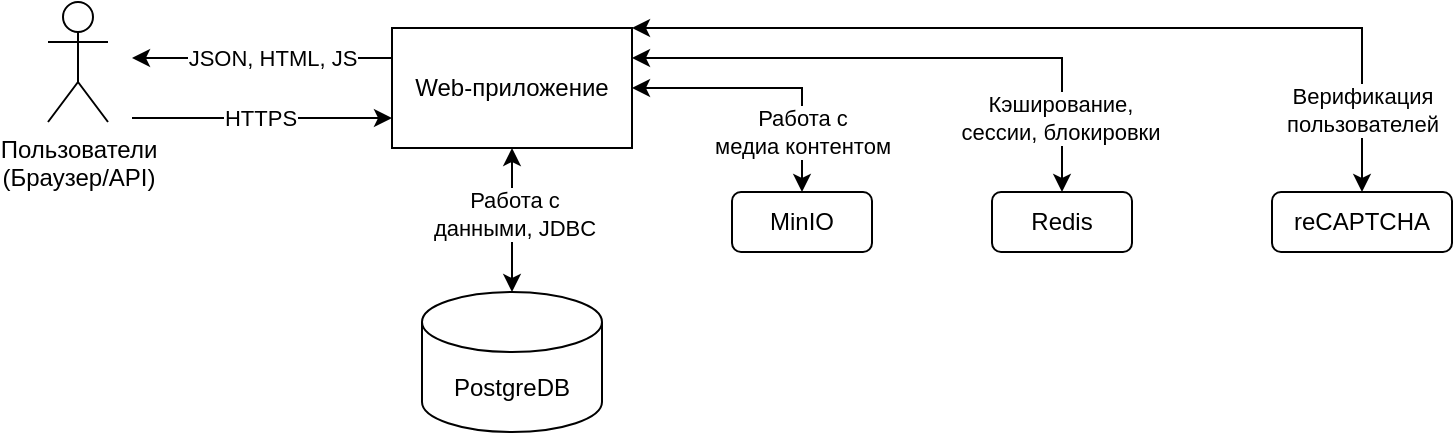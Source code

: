 <mxfile version="27.0.3" pages="4">
  <diagram name="Страница — 1" id="5P1qRvgyDoXIfevTEuYY">
    <mxGraphModel dx="828" dy="463" grid="0" gridSize="10" guides="1" tooltips="1" connect="1" arrows="1" fold="1" page="1" pageScale="1" pageWidth="827" pageHeight="1169" math="0" shadow="0">
      <root>
        <mxCell id="0" />
        <mxCell id="1" parent="0" />
        <mxCell id="WgTW5zm9MgnJAbuBJL16-1" value="Пользователи&lt;div&gt;(Браузер/API)&lt;/div&gt;" style="shape=umlActor;verticalLabelPosition=bottom;verticalAlign=top;html=1;outlineConnect=0;" parent="1" vertex="1">
          <mxGeometry x="28" y="2" width="30" height="60" as="geometry" />
        </mxCell>
        <mxCell id="WgTW5zm9MgnJAbuBJL16-3" style="edgeStyle=orthogonalEdgeStyle;rounded=0;orthogonalLoop=1;jettySize=auto;html=1;exitX=0;exitY=0.25;exitDx=0;exitDy=0;" parent="1" source="WgTW5zm9MgnJAbuBJL16-2" edge="1">
          <mxGeometry relative="1" as="geometry">
            <mxPoint x="70" y="30" as="targetPoint" />
          </mxGeometry>
        </mxCell>
        <mxCell id="WgTW5zm9MgnJAbuBJL16-5" value="JSON, HTML, JS" style="edgeLabel;html=1;align=center;verticalAlign=middle;resizable=0;points=[];" parent="WgTW5zm9MgnJAbuBJL16-3" vertex="1" connectable="0">
          <mxGeometry x="0.036" y="-2" relative="1" as="geometry">
            <mxPoint x="7" y="1" as="offset" />
          </mxGeometry>
        </mxCell>
        <mxCell id="WgTW5zm9MgnJAbuBJL16-4" style="edgeStyle=orthogonalEdgeStyle;rounded=0;orthogonalLoop=1;jettySize=auto;html=1;exitX=0;exitY=0.75;exitDx=0;exitDy=0;endArrow=none;startFill=1;startArrow=classic;" parent="1" source="WgTW5zm9MgnJAbuBJL16-2" edge="1">
          <mxGeometry relative="1" as="geometry">
            <mxPoint x="70" y="60" as="targetPoint" />
          </mxGeometry>
        </mxCell>
        <mxCell id="WgTW5zm9MgnJAbuBJL16-6" value="HTTPS" style="edgeLabel;html=1;align=center;verticalAlign=middle;resizable=0;points=[];" parent="WgTW5zm9MgnJAbuBJL16-4" vertex="1" connectable="0">
          <mxGeometry x="-0.045" y="1" relative="1" as="geometry">
            <mxPoint x="-4" y="-1" as="offset" />
          </mxGeometry>
        </mxCell>
        <mxCell id="WgTW5zm9MgnJAbuBJL16-11" style="edgeStyle=orthogonalEdgeStyle;rounded=0;orthogonalLoop=1;jettySize=auto;html=1;exitX=1;exitY=0.5;exitDx=0;exitDy=0;entryX=0.5;entryY=0;entryDx=0;entryDy=0;startArrow=classic;startFill=1;" parent="1" source="WgTW5zm9MgnJAbuBJL16-2" target="WgTW5zm9MgnJAbuBJL16-10" edge="1">
          <mxGeometry relative="1" as="geometry" />
        </mxCell>
        <mxCell id="WgTW5zm9MgnJAbuBJL16-12" value="Работа с&lt;div&gt;медиа контентом&lt;/div&gt;" style="edgeLabel;html=1;align=center;verticalAlign=middle;resizable=0;points=[];" parent="WgTW5zm9MgnJAbuBJL16-11" vertex="1" connectable="0">
          <mxGeometry x="0.312" relative="1" as="geometry">
            <mxPoint y="17" as="offset" />
          </mxGeometry>
        </mxCell>
        <mxCell id="WgTW5zm9MgnJAbuBJL16-14" style="edgeStyle=orthogonalEdgeStyle;rounded=0;orthogonalLoop=1;jettySize=auto;html=1;exitX=1;exitY=0.25;exitDx=0;exitDy=0;entryX=0.5;entryY=0;entryDx=0;entryDy=0;startArrow=classic;startFill=1;" parent="1" source="WgTW5zm9MgnJAbuBJL16-2" target="WgTW5zm9MgnJAbuBJL16-13" edge="1">
          <mxGeometry relative="1" as="geometry" />
        </mxCell>
        <mxCell id="WgTW5zm9MgnJAbuBJL16-17" value="Кэширование,&lt;div&gt;сессии, блокировки&lt;/div&gt;" style="edgeLabel;html=1;align=center;verticalAlign=middle;resizable=0;points=[];" parent="WgTW5zm9MgnJAbuBJL16-14" vertex="1" connectable="0">
          <mxGeometry x="0.734" y="-1" relative="1" as="geometry">
            <mxPoint as="offset" />
          </mxGeometry>
        </mxCell>
        <mxCell id="WgTW5zm9MgnJAbuBJL16-18" style="edgeStyle=orthogonalEdgeStyle;rounded=0;orthogonalLoop=1;jettySize=auto;html=1;exitX=1;exitY=0;exitDx=0;exitDy=0;entryX=0.5;entryY=0;entryDx=0;entryDy=0;startArrow=classic;startFill=1;" parent="1" source="WgTW5zm9MgnJAbuBJL16-2" target="WgTW5zm9MgnJAbuBJL16-16" edge="1">
          <mxGeometry relative="1" as="geometry">
            <Array as="points">
              <mxPoint x="685" y="15" />
            </Array>
          </mxGeometry>
        </mxCell>
        <mxCell id="WgTW5zm9MgnJAbuBJL16-19" value="Верификация&lt;div&gt;пользователей&lt;/div&gt;" style="edgeLabel;html=1;align=center;verticalAlign=middle;resizable=0;points=[];" parent="WgTW5zm9MgnJAbuBJL16-18" vertex="1" connectable="0">
          <mxGeometry x="0.817" relative="1" as="geometry">
            <mxPoint as="offset" />
          </mxGeometry>
        </mxCell>
        <mxCell id="WgTW5zm9MgnJAbuBJL16-2" value="Web-приложение" style="rounded=0;whiteSpace=wrap;html=1;" parent="1" vertex="1">
          <mxGeometry x="200" y="15" width="120" height="60" as="geometry" />
        </mxCell>
        <mxCell id="WgTW5zm9MgnJAbuBJL16-7" value="PostgreDB" style="shape=cylinder3;whiteSpace=wrap;html=1;boundedLbl=1;backgroundOutline=1;size=15;" parent="1" vertex="1">
          <mxGeometry x="215" y="147" width="90" height="70" as="geometry" />
        </mxCell>
        <mxCell id="WgTW5zm9MgnJAbuBJL16-8" style="edgeStyle=orthogonalEdgeStyle;rounded=0;orthogonalLoop=1;jettySize=auto;html=1;exitX=0.5;exitY=1;exitDx=0;exitDy=0;entryX=0.5;entryY=0;entryDx=0;entryDy=0;entryPerimeter=0;startArrow=classic;startFill=1;" parent="1" source="WgTW5zm9MgnJAbuBJL16-2" target="WgTW5zm9MgnJAbuBJL16-7" edge="1">
          <mxGeometry relative="1" as="geometry" />
        </mxCell>
        <mxCell id="WgTW5zm9MgnJAbuBJL16-9" value="Работа с&lt;div&gt;данными, JDBC&lt;/div&gt;" style="edgeLabel;html=1;align=center;verticalAlign=middle;resizable=0;points=[];" parent="WgTW5zm9MgnJAbuBJL16-8" vertex="1" connectable="0">
          <mxGeometry x="-0.267" y="1" relative="1" as="geometry">
            <mxPoint y="6" as="offset" />
          </mxGeometry>
        </mxCell>
        <mxCell id="WgTW5zm9MgnJAbuBJL16-10" value="MinIO" style="rounded=1;whiteSpace=wrap;html=1;" parent="1" vertex="1">
          <mxGeometry x="370" y="97" width="70" height="30" as="geometry" />
        </mxCell>
        <mxCell id="WgTW5zm9MgnJAbuBJL16-13" value="Redis" style="rounded=1;whiteSpace=wrap;html=1;" parent="1" vertex="1">
          <mxGeometry x="500" y="97" width="70" height="30" as="geometry" />
        </mxCell>
        <mxCell id="WgTW5zm9MgnJAbuBJL16-16" value="reCAPTCHA" style="rounded=1;whiteSpace=wrap;html=1;" parent="1" vertex="1">
          <mxGeometry x="640" y="97" width="90" height="30" as="geometry" />
        </mxCell>
      </root>
    </mxGraphModel>
  </diagram>
  <diagram id="cRaDb5Ii0rwJmd7k9-pj" name="Диаграмма приложения и пользователя">
    <mxGraphModel dx="828" dy="463" grid="1" gridSize="10" guides="1" tooltips="1" connect="1" arrows="1" fold="1" page="1" pageScale="1" pageWidth="827" pageHeight="1169" math="0" shadow="0">
      <root>
        <mxCell id="0" />
        <mxCell id="1" parent="0" />
        <mxCell id="7GrOkxHgQCMTbT6TH4Ya-15" style="edgeStyle=orthogonalEdgeStyle;rounded=0;orthogonalLoop=1;jettySize=auto;html=1;exitX=1;exitY=0.5;exitDx=0;exitDy=0;entryX=0;entryY=0.5;entryDx=0;entryDy=0;" edge="1" parent="1" source="7GrOkxHgQCMTbT6TH4Ya-1" target="7GrOkxHgQCMTbT6TH4Ya-10">
          <mxGeometry relative="1" as="geometry" />
        </mxCell>
        <mxCell id="7GrOkxHgQCMTbT6TH4Ya-19" style="edgeStyle=orthogonalEdgeStyle;rounded=0;orthogonalLoop=1;jettySize=auto;html=1;exitX=0.5;exitY=1;exitDx=0;exitDy=0;entryX=0.5;entryY=0;entryDx=0;entryDy=0;" edge="1" parent="1" source="7GrOkxHgQCMTbT6TH4Ya-1" target="7GrOkxHgQCMTbT6TH4Ya-7">
          <mxGeometry relative="1" as="geometry" />
        </mxCell>
        <mxCell id="7GrOkxHgQCMTbT6TH4Ya-34" value="Фильтрация&lt;div&gt;запросов&lt;/div&gt;" style="edgeLabel;html=1;align=center;verticalAlign=middle;resizable=0;points=[];" vertex="1" connectable="0" parent="7GrOkxHgQCMTbT6TH4Ya-19">
          <mxGeometry x="0.033" y="2" relative="1" as="geometry">
            <mxPoint as="offset" />
          </mxGeometry>
        </mxCell>
        <mxCell id="7GrOkxHgQCMTbT6TH4Ya-37" style="edgeStyle=orthogonalEdgeStyle;rounded=0;orthogonalLoop=1;jettySize=auto;html=1;exitX=0.5;exitY=0;exitDx=0;exitDy=0;entryX=0.5;entryY=1;entryDx=0;entryDy=0;startArrow=classic;startFill=1;" edge="1" parent="1" source="7GrOkxHgQCMTbT6TH4Ya-1" target="7GrOkxHgQCMTbT6TH4Ya-5">
          <mxGeometry relative="1" as="geometry" />
        </mxCell>
        <mxCell id="7GrOkxHgQCMTbT6TH4Ya-38" value="Ограничения&lt;div&gt;на запросы&lt;/div&gt;" style="edgeLabel;html=1;align=center;verticalAlign=middle;resizable=0;points=[];" vertex="1" connectable="0" parent="7GrOkxHgQCMTbT6TH4Ya-37">
          <mxGeometry x="-0.086" y="-1" relative="1" as="geometry">
            <mxPoint y="-5" as="offset" />
          </mxGeometry>
        </mxCell>
        <mxCell id="7GrOkxHgQCMTbT6TH4Ya-43" style="edgeStyle=orthogonalEdgeStyle;rounded=0;orthogonalLoop=1;jettySize=auto;html=1;exitX=1;exitY=0.25;exitDx=0;exitDy=0;entryX=1;entryY=0.5;entryDx=0;entryDy=0;" edge="1" parent="1" source="7GrOkxHgQCMTbT6TH4Ya-1" target="7GrOkxHgQCMTbT6TH4Ya-3">
          <mxGeometry relative="1" as="geometry">
            <Array as="points">
              <mxPoint x="260" y="218" />
              <mxPoint x="260" y="75" />
            </Array>
          </mxGeometry>
        </mxCell>
        <mxCell id="7GrOkxHgQCMTbT6TH4Ya-44" value="Управление&lt;div&gt;сессией&lt;/div&gt;" style="edgeLabel;html=1;align=center;verticalAlign=middle;resizable=0;points=[];" vertex="1" connectable="0" parent="7GrOkxHgQCMTbT6TH4Ya-43">
          <mxGeometry x="-0.061" y="-1" relative="1" as="geometry">
            <mxPoint as="offset" />
          </mxGeometry>
        </mxCell>
        <mxCell id="7GrOkxHgQCMTbT6TH4Ya-1" value="Security Layer" style="rounded=0;whiteSpace=wrap;html=1;" vertex="1" parent="1">
          <mxGeometry x="100" y="210" width="120" height="30" as="geometry" />
        </mxCell>
        <mxCell id="7GrOkxHgQCMTbT6TH4Ya-45" style="edgeStyle=orthogonalEdgeStyle;rounded=0;orthogonalLoop=1;jettySize=auto;html=1;exitX=0;exitY=0.5;exitDx=0;exitDy=0;entryX=0;entryY=0.5;entryDx=0;entryDy=0;" edge="1" parent="1" source="7GrOkxHgQCMTbT6TH4Ya-3" target="7GrOkxHgQCMTbT6TH4Ya-7">
          <mxGeometry relative="1" as="geometry">
            <Array as="points">
              <mxPoint x="30" y="75" />
              <mxPoint x="30" y="373" />
            </Array>
          </mxGeometry>
        </mxCell>
        <mxCell id="7GrOkxHgQCMTbT6TH4Ya-46" value="JSON" style="edgeLabel;html=1;align=center;verticalAlign=middle;resizable=0;points=[];" vertex="1" connectable="0" parent="7GrOkxHgQCMTbT6TH4Ya-45">
          <mxGeometry x="-0.82" relative="1" as="geometry">
            <mxPoint x="3" as="offset" />
          </mxGeometry>
        </mxCell>
        <mxCell id="7GrOkxHgQCMTbT6TH4Ya-3" value="Клиент" style="rounded=0;whiteSpace=wrap;html=1;" vertex="1" parent="1">
          <mxGeometry x="100" y="60" width="120" height="30" as="geometry" />
        </mxCell>
        <mxCell id="7GrOkxHgQCMTbT6TH4Ya-5" value="Redis" style="rounded=1;whiteSpace=wrap;html=1;" vertex="1" parent="1">
          <mxGeometry x="100" y="110" width="120" height="30" as="geometry" />
        </mxCell>
        <mxCell id="7GrOkxHgQCMTbT6TH4Ya-22" style="edgeStyle=orthogonalEdgeStyle;rounded=0;orthogonalLoop=1;jettySize=auto;html=1;exitX=1;exitY=0.5;exitDx=0;exitDy=0;entryX=0;entryY=0.5;entryDx=0;entryDy=0;" edge="1" parent="1" source="7GrOkxHgQCMTbT6TH4Ya-7" target="7GrOkxHgQCMTbT6TH4Ya-9">
          <mxGeometry relative="1" as="geometry" />
        </mxCell>
        <mxCell id="7GrOkxHgQCMTbT6TH4Ya-28" value="Обработка форм" style="edgeLabel;html=1;align=center;verticalAlign=middle;resizable=0;points=[];" vertex="1" connectable="0" parent="7GrOkxHgQCMTbT6TH4Ya-22">
          <mxGeometry x="-0.128" y="-2" relative="1" as="geometry">
            <mxPoint y="-1" as="offset" />
          </mxGeometry>
        </mxCell>
        <mxCell id="7GrOkxHgQCMTbT6TH4Ya-7" value="API Gateway" style="rounded=0;whiteSpace=wrap;html=1;" vertex="1" parent="1">
          <mxGeometry x="100" y="360" width="120" height="25" as="geometry" />
        </mxCell>
        <mxCell id="7GrOkxHgQCMTbT6TH4Ya-8" value="PostgreDB" style="shape=cylinder3;whiteSpace=wrap;html=1;boundedLbl=1;backgroundOutline=1;size=15;" vertex="1" parent="1">
          <mxGeometry x="330" y="280" width="90" height="60" as="geometry" />
        </mxCell>
        <mxCell id="7GrOkxHgQCMTbT6TH4Ya-23" style="edgeStyle=orthogonalEdgeStyle;rounded=0;orthogonalLoop=1;jettySize=auto;html=1;exitX=0.75;exitY=0;exitDx=0;exitDy=0;entryX=0.75;entryY=1;entryDx=0;entryDy=0;" edge="1" parent="1" source="7GrOkxHgQCMTbT6TH4Ya-9" target="7GrOkxHgQCMTbT6TH4Ya-10">
          <mxGeometry relative="1" as="geometry">
            <Array as="points">
              <mxPoint x="520" y="240" />
            </Array>
          </mxGeometry>
        </mxCell>
        <mxCell id="7GrOkxHgQCMTbT6TH4Ya-9" value="Spring MVC" style="rounded=0;whiteSpace=wrap;html=1;" vertex="1" parent="1">
          <mxGeometry x="430" y="360" width="120" height="25" as="geometry" />
        </mxCell>
        <mxCell id="7GrOkxHgQCMTbT6TH4Ya-10" value="Сервисы" style="rounded=0;whiteSpace=wrap;html=1;" vertex="1" parent="1">
          <mxGeometry x="430" y="210" width="120" height="30" as="geometry" />
        </mxCell>
        <mxCell id="7GrOkxHgQCMTbT6TH4Ya-18" style="edgeStyle=orthogonalEdgeStyle;rounded=0;orthogonalLoop=1;jettySize=auto;html=1;exitX=1;exitY=0.75;exitDx=0;exitDy=0;entryX=0;entryY=0.5;entryDx=0;entryDy=0;entryPerimeter=0;" edge="1" parent="1" source="7GrOkxHgQCMTbT6TH4Ya-1" target="7GrOkxHgQCMTbT6TH4Ya-8">
          <mxGeometry relative="1" as="geometry">
            <Array as="points">
              <mxPoint x="280" y="233" />
              <mxPoint x="280" y="310" />
            </Array>
          </mxGeometry>
        </mxCell>
        <mxCell id="7GrOkxHgQCMTbT6TH4Ya-39" value="&lt;div&gt;Снижение нагрузки&lt;/div&gt;&lt;div&gt;на БД&lt;/div&gt;" style="edgeLabel;html=1;align=center;verticalAlign=middle;resizable=0;points=[];" vertex="1" connectable="0" parent="7GrOkxHgQCMTbT6TH4Ya-18">
          <mxGeometry x="0.019" y="-1" relative="1" as="geometry">
            <mxPoint as="offset" />
          </mxGeometry>
        </mxCell>
        <mxCell id="7GrOkxHgQCMTbT6TH4Ya-30" style="edgeStyle=orthogonalEdgeStyle;rounded=0;orthogonalLoop=1;jettySize=auto;html=1;exitX=0.25;exitY=1;exitDx=0;exitDy=0;entryX=1;entryY=0.5;entryDx=0;entryDy=0;entryPerimeter=0;" edge="1" parent="1" source="7GrOkxHgQCMTbT6TH4Ya-10" target="7GrOkxHgQCMTbT6TH4Ya-8">
          <mxGeometry relative="1" as="geometry">
            <Array as="points">
              <mxPoint x="465" y="240" />
              <mxPoint x="465" y="310" />
            </Array>
          </mxGeometry>
        </mxCell>
        <mxCell id="7GrOkxHgQCMTbT6TH4Ya-31" value="Хранение данных" style="edgeLabel;html=1;align=center;verticalAlign=middle;resizable=0;points=[];" vertex="1" connectable="0" parent="7GrOkxHgQCMTbT6TH4Ya-30">
          <mxGeometry x="-0.244" y="-1" relative="1" as="geometry">
            <mxPoint y="-10" as="offset" />
          </mxGeometry>
        </mxCell>
        <mxCell id="7GrOkxHgQCMTbT6TH4Ya-40" style="edgeStyle=orthogonalEdgeStyle;rounded=0;orthogonalLoop=1;jettySize=auto;html=1;exitX=0;exitY=0.5;exitDx=0;exitDy=0;entryX=0;entryY=0;entryDx=0;entryDy=37.5;entryPerimeter=0;" edge="1" parent="1" source="7GrOkxHgQCMTbT6TH4Ya-5" target="7GrOkxHgQCMTbT6TH4Ya-8">
          <mxGeometry relative="1" as="geometry">
            <Array as="points">
              <mxPoint x="70" y="125" />
              <mxPoint x="70" y="318" />
            </Array>
          </mxGeometry>
        </mxCell>
        <mxCell id="7GrOkxHgQCMTbT6TH4Ya-41" value="Снижение&lt;div&gt;нагрузки&lt;/div&gt;" style="edgeLabel;html=1;align=center;verticalAlign=middle;resizable=0;points=[];" vertex="1" connectable="0" parent="7GrOkxHgQCMTbT6TH4Ya-40">
          <mxGeometry x="-0.553" y="-1" relative="1" as="geometry">
            <mxPoint x="2" y="78" as="offset" />
          </mxGeometry>
        </mxCell>
        <mxCell id="7GrOkxHgQCMTbT6TH4Ya-48" style="edgeStyle=orthogonalEdgeStyle;rounded=0;orthogonalLoop=1;jettySize=auto;html=1;exitX=0.5;exitY=0.5;exitDx=0;exitDy=0;exitPerimeter=0;entryX=0.5;entryY=0;entryDx=0;entryDy=0;" edge="1" parent="1" source="7GrOkxHgQCMTbT6TH4Ya-47" target="7GrOkxHgQCMTbT6TH4Ya-3">
          <mxGeometry relative="1" as="geometry" />
        </mxCell>
        <mxCell id="7GrOkxHgQCMTbT6TH4Ya-47" value="Пользователь" style="shape=umlActor;verticalLabelPosition=bottom;verticalAlign=top;html=1;outlineConnect=0;" vertex="1" parent="1">
          <mxGeometry x="340" y="10" width="30" height="60" as="geometry" />
        </mxCell>
      </root>
    </mxGraphModel>
  </diagram>
  <diagram id="4Hve6DDmWXGval2HiAeq" name="RateLimiting">
    <mxGraphModel dx="994" dy="556" grid="1" gridSize="10" guides="1" tooltips="1" connect="1" arrows="1" fold="1" page="1" pageScale="1" pageWidth="827" pageHeight="1169" math="0" shadow="0">
      <root>
        <mxCell id="0" />
        <mxCell id="1" parent="0" />
        <mxCell id="3KqS9HxBUyrI-C9MbYf8-15" value="" style="shape=umlLifeline;perimeter=lifelinePerimeter;whiteSpace=wrap;html=1;container=1;dropTarget=0;collapsible=0;recursiveResize=0;outlineConnect=0;portConstraint=eastwest;newEdgeStyle={&quot;curved&quot;:0,&quot;rounded&quot;:0};participant=umlActor;" vertex="1" parent="1">
          <mxGeometry x="10" y="10" width="20" height="560" as="geometry" />
        </mxCell>
        <mxCell id="3KqS9HxBUyrI-C9MbYf8-16" value="RateLimitFilter" style="shape=umlLifeline;perimeter=lifelinePerimeter;whiteSpace=wrap;html=1;container=1;dropTarget=0;collapsible=0;recursiveResize=0;outlineConnect=0;portConstraint=eastwest;newEdgeStyle={&quot;curved&quot;:0,&quot;rounded&quot;:0};" vertex="1" parent="1">
          <mxGeometry x="160" y="10" width="100" height="560" as="geometry" />
        </mxCell>
        <mxCell id="3KqS9HxBUyrI-C9MbYf8-17" value="RateLimiter" style="shape=umlLifeline;perimeter=lifelinePerimeter;whiteSpace=wrap;html=1;container=1;dropTarget=0;collapsible=0;recursiveResize=0;outlineConnect=0;portConstraint=eastwest;newEdgeStyle={&quot;curved&quot;:0,&quot;rounded&quot;:0};" vertex="1" parent="1">
          <mxGeometry x="380" y="10" width="100" height="560" as="geometry" />
        </mxCell>
        <mxCell id="3KqS9HxBUyrI-C9MbYf8-18" value="Redis" style="shape=umlLifeline;perimeter=lifelinePerimeter;whiteSpace=wrap;html=1;container=1;dropTarget=0;collapsible=0;recursiveResize=0;outlineConnect=0;portConstraint=eastwest;newEdgeStyle={&quot;curved&quot;:0,&quot;rounded&quot;:0};" vertex="1" parent="1">
          <mxGeometry x="600" y="10" width="100" height="560" as="geometry" />
        </mxCell>
        <mxCell id="3KqS9HxBUyrI-C9MbYf8-19" value="SecurityProperties" style="shape=umlLifeline;perimeter=lifelinePerimeter;whiteSpace=wrap;html=1;container=1;dropTarget=0;collapsible=0;recursiveResize=0;outlineConnect=0;portConstraint=eastwest;newEdgeStyle={&quot;curved&quot;:0,&quot;rounded&quot;:0};" vertex="1" parent="1">
          <mxGeometry x="820" y="10" width="110" height="560" as="geometry" />
        </mxCell>
        <mxCell id="3KqS9HxBUyrI-C9MbYf8-20" value="GET /data" style="html=1;verticalAlign=bottom;endArrow=block;curved=0;rounded=0;" edge="1" parent="1" target="3KqS9HxBUyrI-C9MbYf8-16">
          <mxGeometry width="80" relative="1" as="geometry">
            <mxPoint x="20" y="140" as="sourcePoint" />
            <mxPoint x="209.5" y="140" as="targetPoint" />
          </mxGeometry>
        </mxCell>
        <mxCell id="3KqS9HxBUyrI-C9MbYf8-21" value="УСПЕШНЫЙ ЗАПРОС (200 ОК)" style="shape=umlFrame;whiteSpace=wrap;html=1;pointerEvents=0;width=230;height=30;" vertex="1" parent="1">
          <mxGeometry y="70" width="930" height="240" as="geometry" />
        </mxCell>
        <mxCell id="3KqS9HxBUyrI-C9MbYf8-22" value="Получить лимит для /data" style="html=1;verticalAlign=bottom;endArrow=block;curved=0;rounded=0;" edge="1" parent="1">
          <mxGeometry width="80" relative="1" as="geometry">
            <mxPoint x="210" y="159.5" as="sourcePoint" />
            <mxPoint x="874.5" y="159.5" as="targetPoint" />
          </mxGeometry>
        </mxCell>
        <mxCell id="3KqS9HxBUyrI-C9MbYf8-23" value="{duration: 1m, max: 100}" style="html=1;verticalAlign=bottom;endArrow=open;dashed=1;endSize=8;curved=0;rounded=0;" edge="1" parent="1">
          <mxGeometry relative="1" as="geometry">
            <mxPoint x="870" y="180" as="sourcePoint" />
            <mxPoint x="209.5" y="180" as="targetPoint" />
          </mxGeometry>
        </mxCell>
        <mxCell id="3KqS9HxBUyrI-C9MbYf8-24" value="isAllowed{localhost/data, 100, 1m}" style="html=1;verticalAlign=bottom;endArrow=block;curved=0;rounded=0;" edge="1" parent="1" target="3KqS9HxBUyrI-C9MbYf8-17">
          <mxGeometry width="80" relative="1" as="geometry">
            <mxPoint x="210" y="200" as="sourcePoint" />
            <mxPoint x="400" y="200" as="targetPoint" />
          </mxGeometry>
        </mxCell>
        <mxCell id="3KqS9HxBUyrI-C9MbYf8-25" value="INCR &quot;localhost/data&quot;" style="html=1;verticalAlign=bottom;endArrow=block;curved=0;rounded=0;" edge="1" parent="1">
          <mxGeometry width="80" relative="1" as="geometry">
            <mxPoint x="430" y="220" as="sourcePoint" />
            <mxPoint x="650" y="220" as="targetPoint" />
            <mxPoint as="offset" />
          </mxGeometry>
        </mxCell>
        <mxCell id="3KqS9HxBUyrI-C9MbYf8-26" value="Новый счетчик" style="html=1;verticalAlign=bottom;endArrow=open;dashed=1;endSize=8;curved=0;rounded=0;" edge="1" parent="1">
          <mxGeometry relative="1" as="geometry">
            <mxPoint x="650" y="240" as="sourcePoint" />
            <mxPoint x="430" y="240" as="targetPoint" />
          </mxGeometry>
        </mxCell>
        <mxCell id="3KqS9HxBUyrI-C9MbYf8-27" value="EXPIRE localhost, 60s" style="html=1;verticalAlign=bottom;endArrow=block;curved=0;rounded=0;" edge="1" parent="1">
          <mxGeometry width="80" relative="1" as="geometry">
            <mxPoint x="430" y="260" as="sourcePoint" />
            <mxPoint x="650" y="260" as="targetPoint" />
            <mxPoint as="offset" />
          </mxGeometry>
        </mxCell>
        <mxCell id="3KqS9HxBUyrI-C9MbYf8-28" value="true" style="html=1;verticalAlign=bottom;endArrow=open;dashed=1;endSize=8;curved=0;rounded=0;" edge="1" parent="1">
          <mxGeometry relative="1" as="geometry">
            <mxPoint x="430" y="280" as="sourcePoint" />
            <mxPoint x="210" y="280" as="targetPoint" />
          </mxGeometry>
        </mxCell>
        <mxCell id="3KqS9HxBUyrI-C9MbYf8-29" value="200 ОК" style="html=1;verticalAlign=bottom;endArrow=block;curved=0;rounded=0;" edge="1" parent="1">
          <mxGeometry width="80" relative="1" as="geometry">
            <mxPoint x="209.5" y="300" as="sourcePoint" />
            <mxPoint x="19.5" y="300" as="targetPoint" />
          </mxGeometry>
        </mxCell>
        <mxCell id="3KqS9HxBUyrI-C9MbYf8-30" value="БЛОКИРОВКА (429 TO MANY REQUEST)" style="shape=umlFrame;whiteSpace=wrap;html=1;pointerEvents=0;width=280;height=30;" vertex="1" parent="1">
          <mxGeometry y="330" width="930" height="220" as="geometry" />
        </mxCell>
        <mxCell id="3KqS9HxBUyrI-C9MbYf8-31" value="GET /data (повторно)" style="html=1;verticalAlign=bottom;endArrow=block;curved=0;rounded=0;" edge="1" parent="1">
          <mxGeometry width="80" relative="1" as="geometry">
            <mxPoint x="20" y="394.5" as="sourcePoint" />
            <mxPoint x="210" y="394.5" as="targetPoint" />
          </mxGeometry>
        </mxCell>
        <mxCell id="3KqS9HxBUyrI-C9MbYf8-32" value="isAllowed{localhost/data, 100, 1m}" style="html=1;verticalAlign=bottom;endArrow=block;curved=0;rounded=0;" edge="1" parent="1">
          <mxGeometry width="80" relative="1" as="geometry">
            <mxPoint x="210" y="430" as="sourcePoint" />
            <mxPoint x="430" y="430" as="targetPoint" />
          </mxGeometry>
        </mxCell>
        <mxCell id="3KqS9HxBUyrI-C9MbYf8-33" value="INCR &quot;localhost/data&quot;" style="html=1;verticalAlign=bottom;endArrow=block;curved=0;rounded=0;" edge="1" parent="1">
          <mxGeometry width="80" relative="1" as="geometry">
            <mxPoint x="430" y="450" as="sourcePoint" />
            <mxPoint x="650" y="450" as="targetPoint" />
            <mxPoint as="offset" />
          </mxGeometry>
        </mxCell>
        <mxCell id="3KqS9HxBUyrI-C9MbYf8-34" value="101 превышение" style="html=1;verticalAlign=bottom;endArrow=open;dashed=1;endSize=8;curved=0;rounded=0;" edge="1" parent="1">
          <mxGeometry relative="1" as="geometry">
            <mxPoint x="650" y="470" as="sourcePoint" />
            <mxPoint x="430" y="470" as="targetPoint" />
          </mxGeometry>
        </mxCell>
        <mxCell id="3KqS9HxBUyrI-C9MbYf8-35" value="SET &quot;block: localhost&quot; &quot;exp 3600&quot; EXP 3600" style="html=1;verticalAlign=bottom;endArrow=block;curved=0;rounded=0;" edge="1" parent="1">
          <mxGeometry width="80" relative="1" as="geometry">
            <mxPoint x="430" y="490" as="sourcePoint" />
            <mxPoint x="650" y="490" as="targetPoint" />
            <mxPoint as="offset" />
          </mxGeometry>
        </mxCell>
        <mxCell id="3KqS9HxBUyrI-C9MbYf8-36" value="false" style="html=1;verticalAlign=bottom;endArrow=open;dashed=1;endSize=8;curved=0;rounded=0;" edge="1" parent="1">
          <mxGeometry relative="1" as="geometry">
            <mxPoint x="430" y="510" as="sourcePoint" />
            <mxPoint x="210" y="510" as="targetPoint" />
          </mxGeometry>
        </mxCell>
        <mxCell id="3KqS9HxBUyrI-C9MbYf8-37" value="429 TO MANY REQUEST" style="html=1;verticalAlign=bottom;endArrow=block;curved=0;rounded=0;" edge="1" parent="1">
          <mxGeometry width="80" relative="1" as="geometry">
            <mxPoint x="210" y="530" as="sourcePoint" />
            <mxPoint x="20" y="530" as="targetPoint" />
          </mxGeometry>
        </mxCell>
      </root>
    </mxGraphModel>
  </diagram>
  <diagram id="MiPKlWdQzNwy1GQSYWIZ" name="Аутентификация">
    <mxGraphModel dx="1821" dy="556" grid="1" gridSize="10" guides="1" tooltips="1" connect="1" arrows="1" fold="1" page="1" pageScale="1" pageWidth="827" pageHeight="1169" math="0" shadow="0">
      <root>
        <mxCell id="0" />
        <mxCell id="1" parent="0" />
        <mxCell id="tq59Mz6TkpNLEu8OOisE-1" value="Client" style="shape=umlLifeline;perimeter=lifelinePerimeter;whiteSpace=wrap;html=1;container=1;dropTarget=0;collapsible=0;recursiveResize=0;outlineConnect=0;portConstraint=eastwest;newEdgeStyle={&quot;curved&quot;:0,&quot;rounded&quot;:0};" vertex="1" parent="1">
          <mxGeometry x="-60" y="10" width="100" height="720" as="geometry" />
        </mxCell>
        <mxCell id="tq59Mz6TkpNLEu8OOisE-2" value="SecurityConfig" style="shape=umlLifeline;perimeter=lifelinePerimeter;whiteSpace=wrap;html=1;container=1;dropTarget=0;collapsible=0;recursiveResize=0;outlineConnect=0;portConstraint=eastwest;newEdgeStyle={&quot;curved&quot;:0,&quot;rounded&quot;:0};" vertex="1" parent="1">
          <mxGeometry x="200" y="10" width="110" height="720" as="geometry" />
        </mxCell>
        <mxCell id="tq59Mz6TkpNLEu8OOisE-3" value="TokenCookieAuth" style="shape=umlLifeline;perimeter=lifelinePerimeter;whiteSpace=wrap;html=1;container=1;dropTarget=0;collapsible=0;recursiveResize=0;outlineConnect=0;portConstraint=eastwest;newEdgeStyle={&quot;curved&quot;:0,&quot;rounded&quot;:0};" vertex="1" parent="1">
          <mxGeometry x="400" y="10" width="110" height="720" as="geometry" />
        </mxCell>
        <mxCell id="tq59Mz6TkpNLEu8OOisE-4" value="TokenValidationFilter" style="shape=umlLifeline;perimeter=lifelinePerimeter;whiteSpace=wrap;html=1;container=1;dropTarget=0;collapsible=0;recursiveResize=0;outlineConnect=0;portConstraint=eastwest;newEdgeStyle={&quot;curved&quot;:0,&quot;rounded&quot;:0};" vertex="1" parent="1">
          <mxGeometry x="600" y="10" width="120" height="720" as="geometry" />
        </mxCell>
        <mxCell id="tq59Mz6TkpNLEu8OOisE-5" value="TokenValidationService" style="shape=umlLifeline;perimeter=lifelinePerimeter;whiteSpace=wrap;html=1;container=1;dropTarget=0;collapsible=0;recursiveResize=0;outlineConnect=0;portConstraint=eastwest;newEdgeStyle={&quot;curved&quot;:0,&quot;rounded&quot;:0};" vertex="1" parent="1">
          <mxGeometry x="790" y="10" width="140" height="720" as="geometry" />
        </mxCell>
        <mxCell id="tq59Mz6TkpNLEu8OOisE-6" value="JweCsrfTokenRepository" style="shape=umlLifeline;perimeter=lifelinePerimeter;whiteSpace=wrap;html=1;container=1;dropTarget=0;collapsible=0;recursiveResize=0;outlineConnect=0;portConstraint=eastwest;newEdgeStyle={&quot;curved&quot;:0,&quot;rounded&quot;:0};" vertex="1" parent="1">
          <mxGeometry x="1000" y="10" width="140" height="730" as="geometry" />
        </mxCell>
        <mxCell id="tq59Mz6TkpNLEu8OOisE-7" value="CsrfTokenDecryptionFilter" style="shape=umlLifeline;perimeter=lifelinePerimeter;whiteSpace=wrap;html=1;container=1;dropTarget=0;collapsible=0;recursiveResize=0;outlineConnect=0;portConstraint=eastwest;newEdgeStyle={&quot;curved&quot;:0,&quot;rounded&quot;:0};" vertex="1" parent="1">
          <mxGeometry x="1200" y="10" width="150" height="730" as="geometry" />
        </mxCell>
        <mxCell id="tq59Mz6TkpNLEu8OOisE-8" value="UserService" style="shape=umlLifeline;perimeter=lifelinePerimeter;whiteSpace=wrap;html=1;container=1;dropTarget=0;collapsible=0;recursiveResize=0;outlineConnect=0;portConstraint=eastwest;newEdgeStyle={&quot;curved&quot;:0,&quot;rounded&quot;:0};" vertex="1" parent="1">
          <mxGeometry x="1406" y="10" width="110" height="730" as="geometry" />
        </mxCell>
        <mxCell id="tq59Mz6TkpNLEu8OOisE-9" value="DB" style="shape=umlLifeline;perimeter=lifelinePerimeter;whiteSpace=wrap;html=1;container=1;dropTarget=0;collapsible=0;recursiveResize=0;outlineConnect=0;portConstraint=eastwest;newEdgeStyle={&quot;curved&quot;:0,&quot;rounded&quot;:0};" vertex="1" parent="1">
          <mxGeometry x="1600" y="10" width="110" height="730" as="geometry" />
        </mxCell>
        <mxCell id="tq59Mz6TkpNLEu8OOisE-10" value="POST /login (username, password)" style="html=1;verticalAlign=bottom;endArrow=block;curved=0;rounded=0;" edge="1" parent="1" source="tq59Mz6TkpNLEu8OOisE-1">
          <mxGeometry width="80" relative="1" as="geometry">
            <mxPoint x="19.5" y="80" as="sourcePoint" />
            <mxPoint x="254.5" y="80" as="targetPoint" />
          </mxGeometry>
        </mxCell>
        <mxCell id="tq59Mz6TkpNLEu8OOisE-11" value="Проверка учетных данных" style="html=1;verticalAlign=bottom;endArrow=block;curved=0;rounded=0;" edge="1" parent="1" source="tq59Mz6TkpNLEu8OOisE-2">
          <mxGeometry width="80" relative="1" as="geometry">
            <mxPoint x="260" y="100" as="sourcePoint" />
            <mxPoint x="1460" y="100" as="targetPoint" />
            <mxPoint as="offset" />
          </mxGeometry>
        </mxCell>
        <mxCell id="tq59Mz6TkpNLEu8OOisE-12" value="UserDetails" style="html=1;verticalAlign=bottom;endArrow=open;dashed=1;endSize=8;curved=0;rounded=0;" edge="1" parent="1" target="tq59Mz6TkpNLEu8OOisE-2">
          <mxGeometry x="0.0" relative="1" as="geometry">
            <mxPoint x="1455.5" y="130" as="sourcePoint" />
            <mxPoint x="250" y="130" as="targetPoint" />
            <mxPoint as="offset" />
          </mxGeometry>
        </mxCell>
        <mxCell id="tq59Mz6TkpNLEu8OOisE-13" value="Создать JWE-токен" style="html=1;verticalAlign=bottom;endArrow=block;curved=0;rounded=0;" edge="1" parent="1">
          <mxGeometry width="80" relative="1" as="geometry">
            <mxPoint x="254.5" y="160" as="sourcePoint" />
            <mxPoint x="454.5" y="160" as="targetPoint" />
          </mxGeometry>
        </mxCell>
        <mxCell id="tq59Mz6TkpNLEu8OOisE-14" value="Токен (в куке)" style="html=1;verticalAlign=bottom;endArrow=block;curved=0;rounded=0;" edge="1" parent="1">
          <mxGeometry width="80" relative="1" as="geometry">
            <mxPoint x="454.5" y="190" as="sourcePoint" />
            <mxPoint x="254.5" y="190" as="targetPoint" />
          </mxGeometry>
        </mxCell>
        <mxCell id="tq59Mz6TkpNLEu8OOisE-15" value="Создать CSRF-токен" style="html=1;verticalAlign=bottom;endArrow=block;curved=0;rounded=0;" edge="1" parent="1">
          <mxGeometry width="80" relative="1" as="geometry">
            <mxPoint x="254.5" y="220" as="sourcePoint" />
            <mxPoint x="1069.5" y="220" as="targetPoint" />
          </mxGeometry>
        </mxCell>
        <mxCell id="tq59Mz6TkpNLEu8OOisE-16" value="Зашифрованный CSRF-токен (XSRF-TOKEN)" style="html=1;verticalAlign=bottom;endArrow=open;dashed=1;endSize=8;curved=0;rounded=0;" edge="1" parent="1">
          <mxGeometry x="0.0" relative="1" as="geometry">
            <mxPoint x="1069.5" y="255" as="sourcePoint" />
            <mxPoint x="254.5" y="255" as="targetPoint" />
            <mxPoint as="offset" />
          </mxGeometry>
        </mxCell>
        <mxCell id="tq59Mz6TkpNLEu8OOisE-17" value="Установка кук: _Host-auth-token, XSRF-TOKEN" style="html=1;verticalAlign=bottom;endArrow=block;curved=0;rounded=0;" edge="1" parent="1" target="tq59Mz6TkpNLEu8OOisE-1">
          <mxGeometry width="80" relative="1" as="geometry">
            <mxPoint x="254.5" y="290" as="sourcePoint" />
            <mxPoint x="59.5" y="290" as="targetPoint" />
          </mxGeometry>
        </mxCell>
      </root>
    </mxGraphModel>
  </diagram>
</mxfile>
